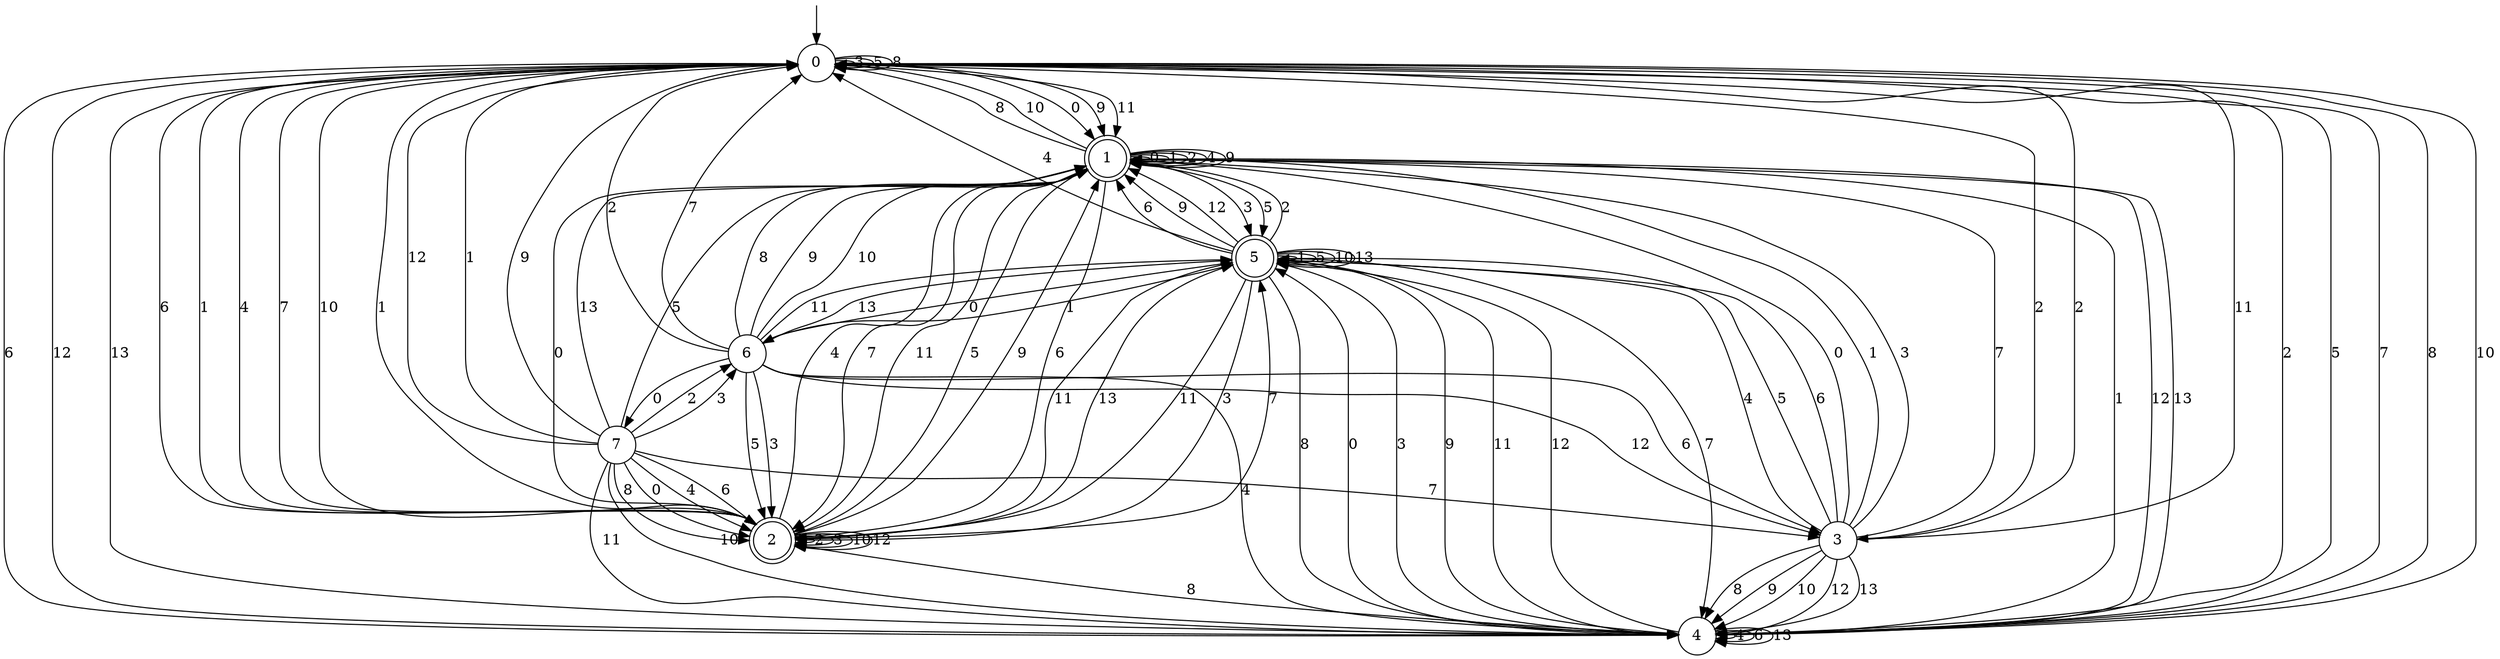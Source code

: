 digraph g {

	s0 [shape="circle" label="0"];
	s1 [shape="doublecircle" label="1"];
	s2 [shape="doublecircle" label="2"];
	s3 [shape="circle" label="3"];
	s4 [shape="circle" label="4"];
	s5 [shape="doublecircle" label="5"];
	s6 [shape="circle" label="6"];
	s7 [shape="circle" label="7"];
	s0 -> s1 [label="0"];
	s0 -> s2 [label="1"];
	s0 -> s3 [label="2"];
	s0 -> s0 [label="3"];
	s0 -> s2 [label="4"];
	s0 -> s0 [label="5"];
	s0 -> s4 [label="6"];
	s0 -> s2 [label="7"];
	s0 -> s0 [label="8"];
	s0 -> s1 [label="9"];
	s0 -> s2 [label="10"];
	s0 -> s1 [label="11"];
	s0 -> s4 [label="12"];
	s0 -> s4 [label="13"];
	s1 -> s1 [label="0"];
	s1 -> s1 [label="1"];
	s1 -> s1 [label="2"];
	s1 -> s5 [label="3"];
	s1 -> s1 [label="4"];
	s1 -> s5 [label="5"];
	s1 -> s2 [label="6"];
	s1 -> s2 [label="7"];
	s1 -> s0 [label="8"];
	s1 -> s1 [label="9"];
	s1 -> s0 [label="10"];
	s1 -> s2 [label="11"];
	s1 -> s4 [label="12"];
	s1 -> s4 [label="13"];
	s2 -> s1 [label="0"];
	s2 -> s0 [label="1"];
	s2 -> s2 [label="2"];
	s2 -> s2 [label="3"];
	s2 -> s1 [label="4"];
	s2 -> s1 [label="5"];
	s2 -> s0 [label="6"];
	s2 -> s5 [label="7"];
	s2 -> s4 [label="8"];
	s2 -> s1 [label="9"];
	s2 -> s2 [label="10"];
	s2 -> s5 [label="11"];
	s2 -> s2 [label="12"];
	s2 -> s5 [label="13"];
	s3 -> s1 [label="0"];
	s3 -> s1 [label="1"];
	s3 -> s0 [label="2"];
	s3 -> s1 [label="3"];
	s3 -> s5 [label="4"];
	s3 -> s5 [label="5"];
	s3 -> s5 [label="6"];
	s3 -> s1 [label="7"];
	s3 -> s4 [label="8"];
	s3 -> s4 [label="9"];
	s3 -> s4 [label="10"];
	s3 -> s0 [label="11"];
	s3 -> s4 [label="12"];
	s3 -> s4 [label="13"];
	s4 -> s5 [label="0"];
	s4 -> s1 [label="1"];
	s4 -> s0 [label="2"];
	s4 -> s5 [label="3"];
	s4 -> s4 [label="4"];
	s4 -> s0 [label="5"];
	s4 -> s4 [label="6"];
	s4 -> s0 [label="7"];
	s4 -> s0 [label="8"];
	s4 -> s5 [label="9"];
	s4 -> s0 [label="10"];
	s4 -> s5 [label="11"];
	s4 -> s5 [label="12"];
	s4 -> s4 [label="13"];
	s5 -> s6 [label="0"];
	s5 -> s5 [label="1"];
	s5 -> s1 [label="2"];
	s5 -> s2 [label="3"];
	s5 -> s0 [label="4"];
	s5 -> s5 [label="5"];
	s5 -> s1 [label="6"];
	s5 -> s4 [label="7"];
	s5 -> s4 [label="8"];
	s5 -> s1 [label="9"];
	s5 -> s5 [label="10"];
	s5 -> s2 [label="11"];
	s5 -> s1 [label="12"];
	s5 -> s5 [label="13"];
	s6 -> s7 [label="0"];
	s6 -> s5 [label="1"];
	s6 -> s0 [label="2"];
	s6 -> s2 [label="3"];
	s6 -> s4 [label="4"];
	s6 -> s2 [label="5"];
	s6 -> s3 [label="6"];
	s6 -> s0 [label="7"];
	s6 -> s1 [label="8"];
	s6 -> s1 [label="9"];
	s6 -> s1 [label="10"];
	s6 -> s5 [label="11"];
	s6 -> s3 [label="12"];
	s6 -> s5 [label="13"];
	s7 -> s2 [label="0"];
	s7 -> s0 [label="1"];
	s7 -> s6 [label="2"];
	s7 -> s6 [label="3"];
	s7 -> s2 [label="4"];
	s7 -> s1 [label="5"];
	s7 -> s2 [label="6"];
	s7 -> s3 [label="7"];
	s7 -> s2 [label="8"];
	s7 -> s0 [label="9"];
	s7 -> s4 [label="10"];
	s7 -> s4 [label="11"];
	s7 -> s0 [label="12"];
	s7 -> s1 [label="13"];

__start0 [label="" shape="none" width="0" height="0"];
__start0 -> s0;

}
